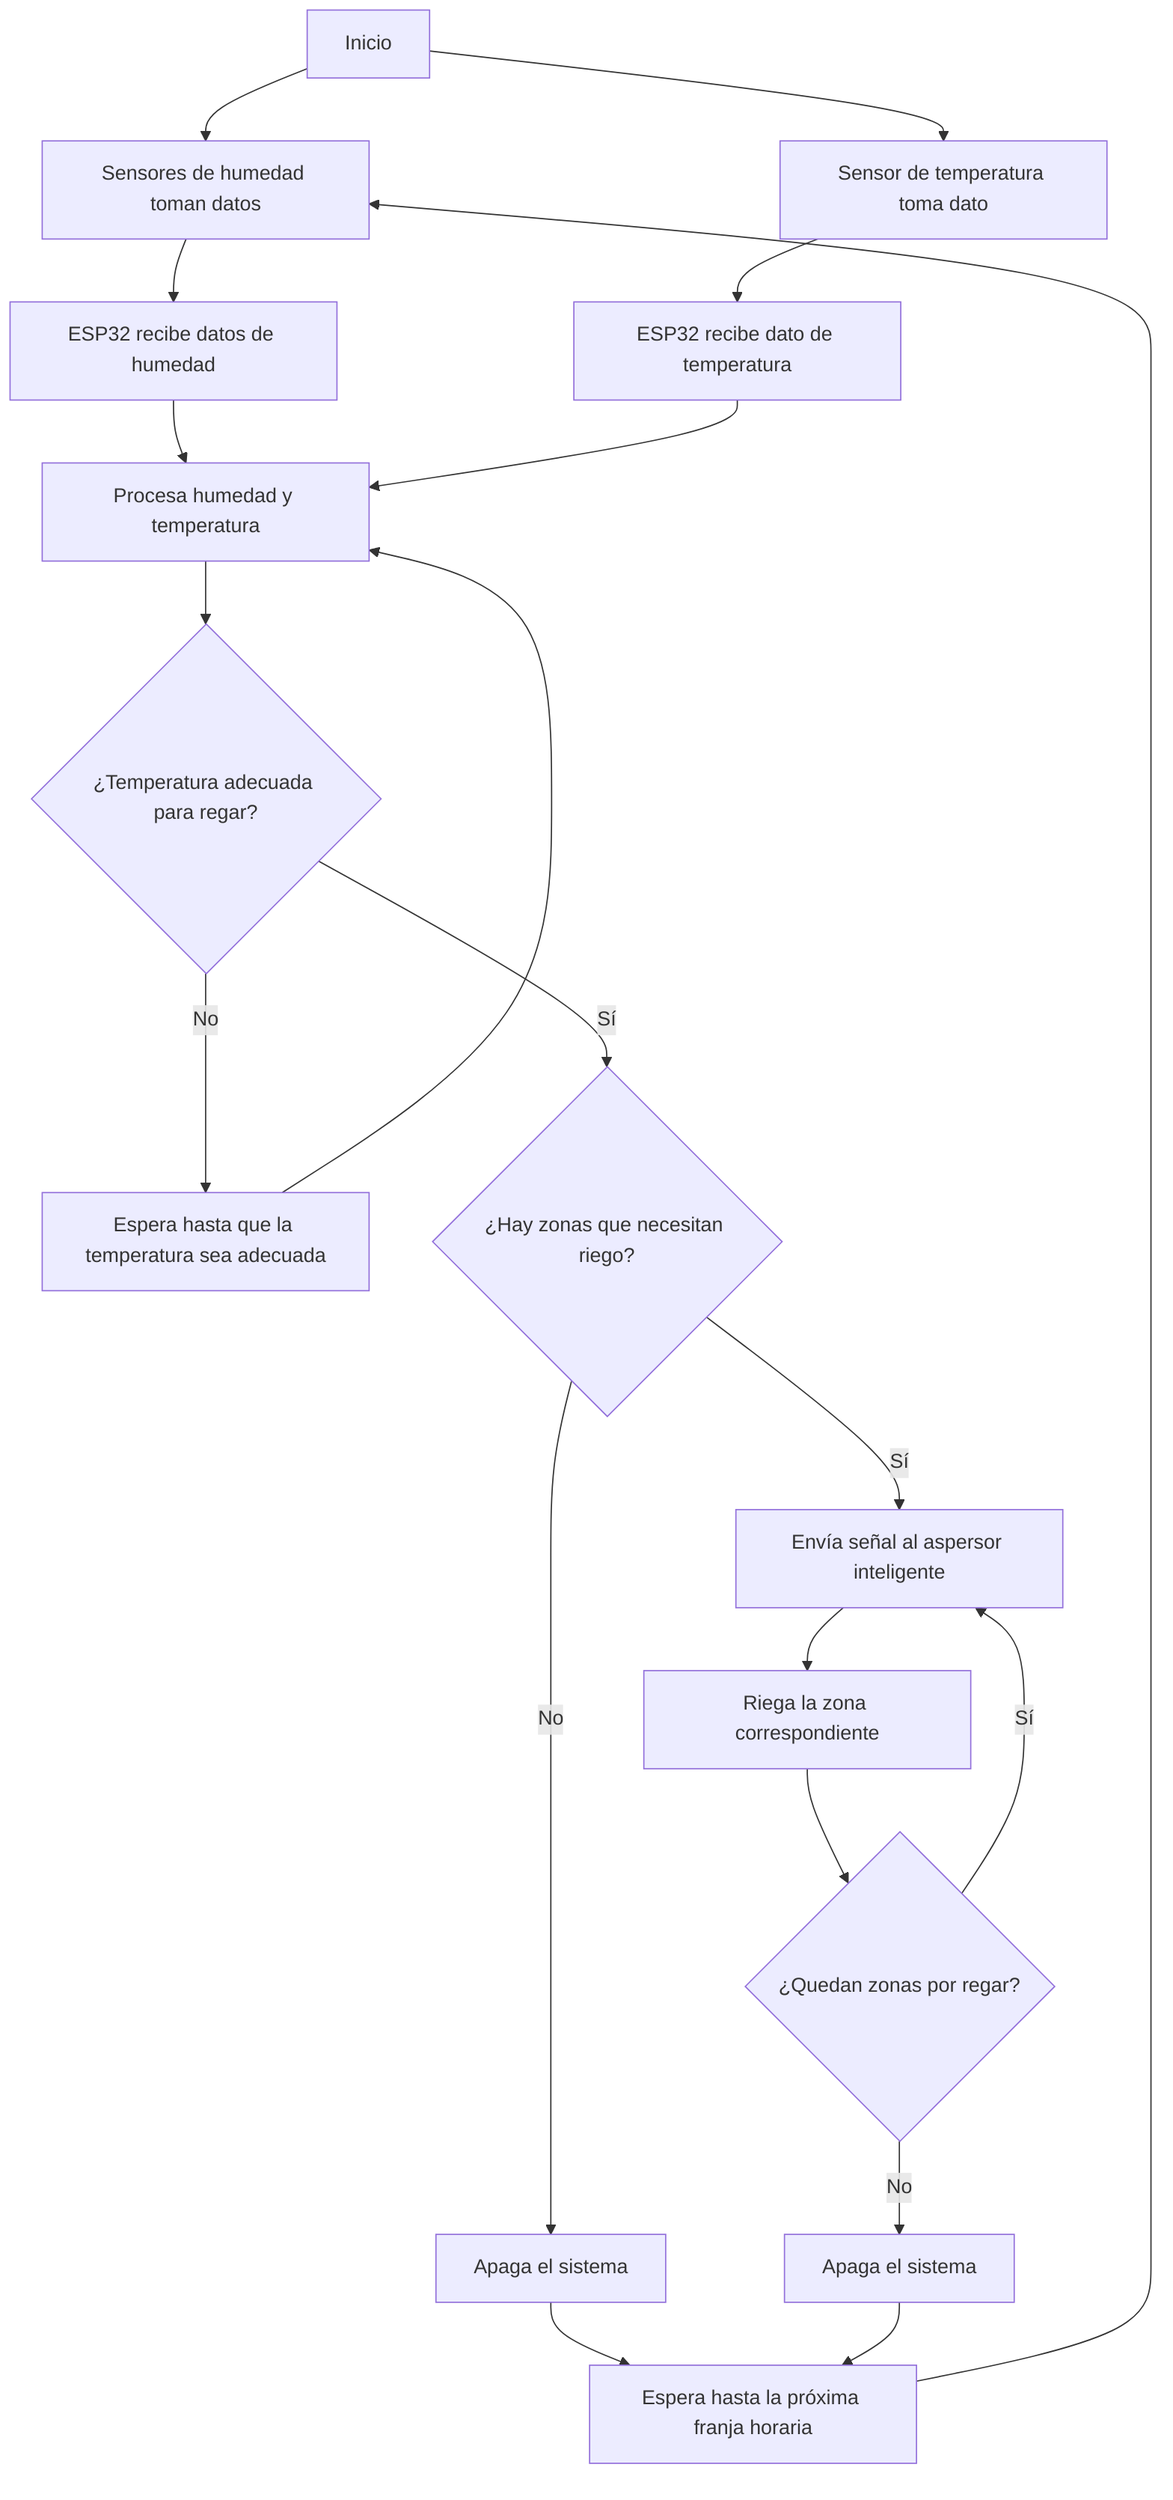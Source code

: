 flowchart TD
    A[Inicio] --> B1[Sensores de humedad toman datos]
    A --> B2[Sensor de temperatura toma dato]
    B1 --> C1[ESP32 recibe datos de humedad]
    B2 --> C2[ESP32 recibe dato de temperatura]
    C1 --> D[Procesa humedad y temperatura]
    C2 --> D
    D --> E{¿Temperatura adecuada para regar?}
    E -- No --> F[Espera hasta que la temperatura sea adecuada]
    F --> D

    E -- Sí --> G{¿Hay zonas que necesitan riego?}
    G -- No --> H[Apaga el sistema]
    H --> I[Espera hasta la próxima franja horaria]
    I --> B1

    G -- Sí --> J[Envía señal al aspersor inteligente]
    J --> K[Riega la zona correspondiente]
    K --> L{¿Quedan zonas por regar?}
    L -- Sí --> J
    L -- No --> M[Apaga el sistema]
    M --> I